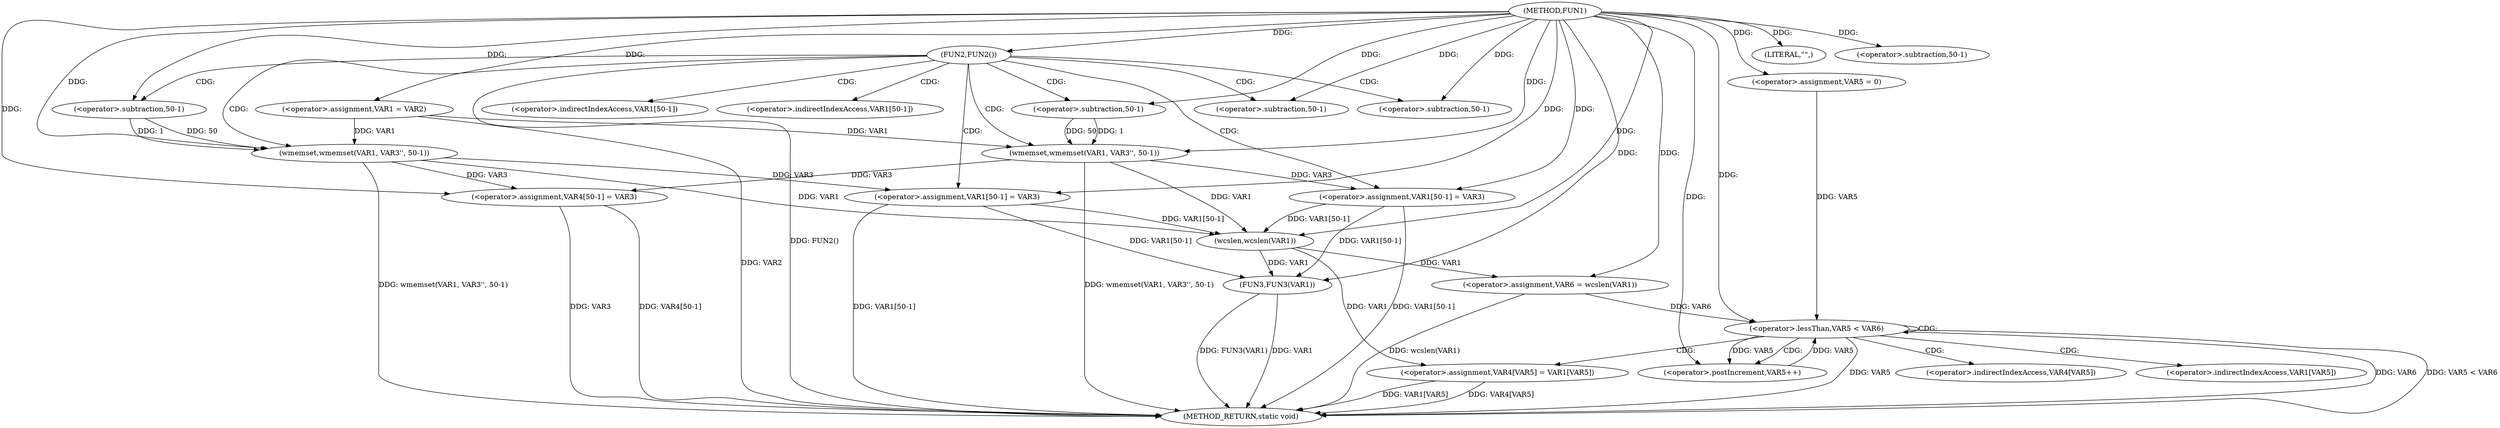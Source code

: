 digraph FUN1 {  
"1000100" [label = "(METHOD,FUN1)" ]
"1000172" [label = "(METHOD_RETURN,static void)" ]
"1000104" [label = "(<operator>.assignment,VAR1 = VAR2)" ]
"1000108" [label = "(FUN2,FUN2())" ]
"1000110" [label = "(wmemset,wmemset(VAR1, VAR3'', 50-1))" ]
"1000113" [label = "(<operator>.subtraction,50-1)" ]
"1000116" [label = "(<operator>.assignment,VAR1[50-1] = VAR3)" ]
"1000119" [label = "(<operator>.subtraction,50-1)" ]
"1000125" [label = "(wmemset,wmemset(VAR1, VAR3'', 50-1))" ]
"1000128" [label = "(<operator>.subtraction,50-1)" ]
"1000131" [label = "(<operator>.assignment,VAR1[50-1] = VAR3)" ]
"1000134" [label = "(<operator>.subtraction,50-1)" ]
"1000139" [label = "(LITERAL,\"\",)" ]
"1000142" [label = "(<operator>.assignment,VAR6 = wcslen(VAR1))" ]
"1000144" [label = "(wcslen,wcslen(VAR1))" ]
"1000147" [label = "(<operator>.assignment,VAR5 = 0)" ]
"1000150" [label = "(<operator>.lessThan,VAR5 < VAR6)" ]
"1000153" [label = "(<operator>.postIncrement,VAR5++)" ]
"1000156" [label = "(<operator>.assignment,VAR4[VAR5] = VAR1[VAR5])" ]
"1000163" [label = "(<operator>.assignment,VAR4[50-1] = VAR3)" ]
"1000166" [label = "(<operator>.subtraction,50-1)" ]
"1000170" [label = "(FUN3,FUN3(VAR1))" ]
"1000117" [label = "(<operator>.indirectIndexAccess,VAR1[50-1])" ]
"1000132" [label = "(<operator>.indirectIndexAccess,VAR1[50-1])" ]
"1000157" [label = "(<operator>.indirectIndexAccess,VAR4[VAR5])" ]
"1000160" [label = "(<operator>.indirectIndexAccess,VAR1[VAR5])" ]
  "1000116" -> "1000172"  [ label = "DDG: VAR1[50-1]"] 
  "1000163" -> "1000172"  [ label = "DDG: VAR4[50-1]"] 
  "1000125" -> "1000172"  [ label = "DDG: wmemset(VAR1, VAR3'', 50-1)"] 
  "1000108" -> "1000172"  [ label = "DDG: FUN2()"] 
  "1000150" -> "1000172"  [ label = "DDG: VAR5"] 
  "1000163" -> "1000172"  [ label = "DDG: VAR3"] 
  "1000156" -> "1000172"  [ label = "DDG: VAR4[VAR5]"] 
  "1000156" -> "1000172"  [ label = "DDG: VAR1[VAR5]"] 
  "1000131" -> "1000172"  [ label = "DDG: VAR1[50-1]"] 
  "1000142" -> "1000172"  [ label = "DDG: wcslen(VAR1)"] 
  "1000110" -> "1000172"  [ label = "DDG: wmemset(VAR1, VAR3'', 50-1)"] 
  "1000170" -> "1000172"  [ label = "DDG: VAR1"] 
  "1000104" -> "1000172"  [ label = "DDG: VAR2"] 
  "1000150" -> "1000172"  [ label = "DDG: VAR6"] 
  "1000170" -> "1000172"  [ label = "DDG: FUN3(VAR1)"] 
  "1000150" -> "1000172"  [ label = "DDG: VAR5 < VAR6"] 
  "1000100" -> "1000104"  [ label = "DDG: "] 
  "1000100" -> "1000108"  [ label = "DDG: "] 
  "1000104" -> "1000110"  [ label = "DDG: VAR1"] 
  "1000100" -> "1000110"  [ label = "DDG: "] 
  "1000113" -> "1000110"  [ label = "DDG: 50"] 
  "1000113" -> "1000110"  [ label = "DDG: 1"] 
  "1000100" -> "1000113"  [ label = "DDG: "] 
  "1000110" -> "1000116"  [ label = "DDG: VAR3"] 
  "1000100" -> "1000116"  [ label = "DDG: "] 
  "1000100" -> "1000119"  [ label = "DDG: "] 
  "1000104" -> "1000125"  [ label = "DDG: VAR1"] 
  "1000100" -> "1000125"  [ label = "DDG: "] 
  "1000128" -> "1000125"  [ label = "DDG: 50"] 
  "1000128" -> "1000125"  [ label = "DDG: 1"] 
  "1000100" -> "1000128"  [ label = "DDG: "] 
  "1000125" -> "1000131"  [ label = "DDG: VAR3"] 
  "1000100" -> "1000131"  [ label = "DDG: "] 
  "1000100" -> "1000134"  [ label = "DDG: "] 
  "1000100" -> "1000139"  [ label = "DDG: "] 
  "1000144" -> "1000142"  [ label = "DDG: VAR1"] 
  "1000100" -> "1000142"  [ label = "DDG: "] 
  "1000116" -> "1000144"  [ label = "DDG: VAR1[50-1]"] 
  "1000125" -> "1000144"  [ label = "DDG: VAR1"] 
  "1000131" -> "1000144"  [ label = "DDG: VAR1[50-1]"] 
  "1000110" -> "1000144"  [ label = "DDG: VAR1"] 
  "1000100" -> "1000144"  [ label = "DDG: "] 
  "1000100" -> "1000147"  [ label = "DDG: "] 
  "1000147" -> "1000150"  [ label = "DDG: VAR5"] 
  "1000153" -> "1000150"  [ label = "DDG: VAR5"] 
  "1000100" -> "1000150"  [ label = "DDG: "] 
  "1000142" -> "1000150"  [ label = "DDG: VAR6"] 
  "1000150" -> "1000153"  [ label = "DDG: VAR5"] 
  "1000100" -> "1000153"  [ label = "DDG: "] 
  "1000144" -> "1000156"  [ label = "DDG: VAR1"] 
  "1000100" -> "1000163"  [ label = "DDG: "] 
  "1000110" -> "1000163"  [ label = "DDG: VAR3"] 
  "1000125" -> "1000163"  [ label = "DDG: VAR3"] 
  "1000100" -> "1000166"  [ label = "DDG: "] 
  "1000116" -> "1000170"  [ label = "DDG: VAR1[50-1]"] 
  "1000131" -> "1000170"  [ label = "DDG: VAR1[50-1]"] 
  "1000144" -> "1000170"  [ label = "DDG: VAR1"] 
  "1000100" -> "1000170"  [ label = "DDG: "] 
  "1000108" -> "1000110"  [ label = "CDG: "] 
  "1000108" -> "1000125"  [ label = "CDG: "] 
  "1000108" -> "1000116"  [ label = "CDG: "] 
  "1000108" -> "1000131"  [ label = "CDG: "] 
  "1000108" -> "1000117"  [ label = "CDG: "] 
  "1000108" -> "1000113"  [ label = "CDG: "] 
  "1000108" -> "1000132"  [ label = "CDG: "] 
  "1000108" -> "1000128"  [ label = "CDG: "] 
  "1000108" -> "1000119"  [ label = "CDG: "] 
  "1000108" -> "1000134"  [ label = "CDG: "] 
  "1000150" -> "1000153"  [ label = "CDG: "] 
  "1000150" -> "1000156"  [ label = "CDG: "] 
  "1000150" -> "1000160"  [ label = "CDG: "] 
  "1000150" -> "1000150"  [ label = "CDG: "] 
  "1000150" -> "1000157"  [ label = "CDG: "] 
}
